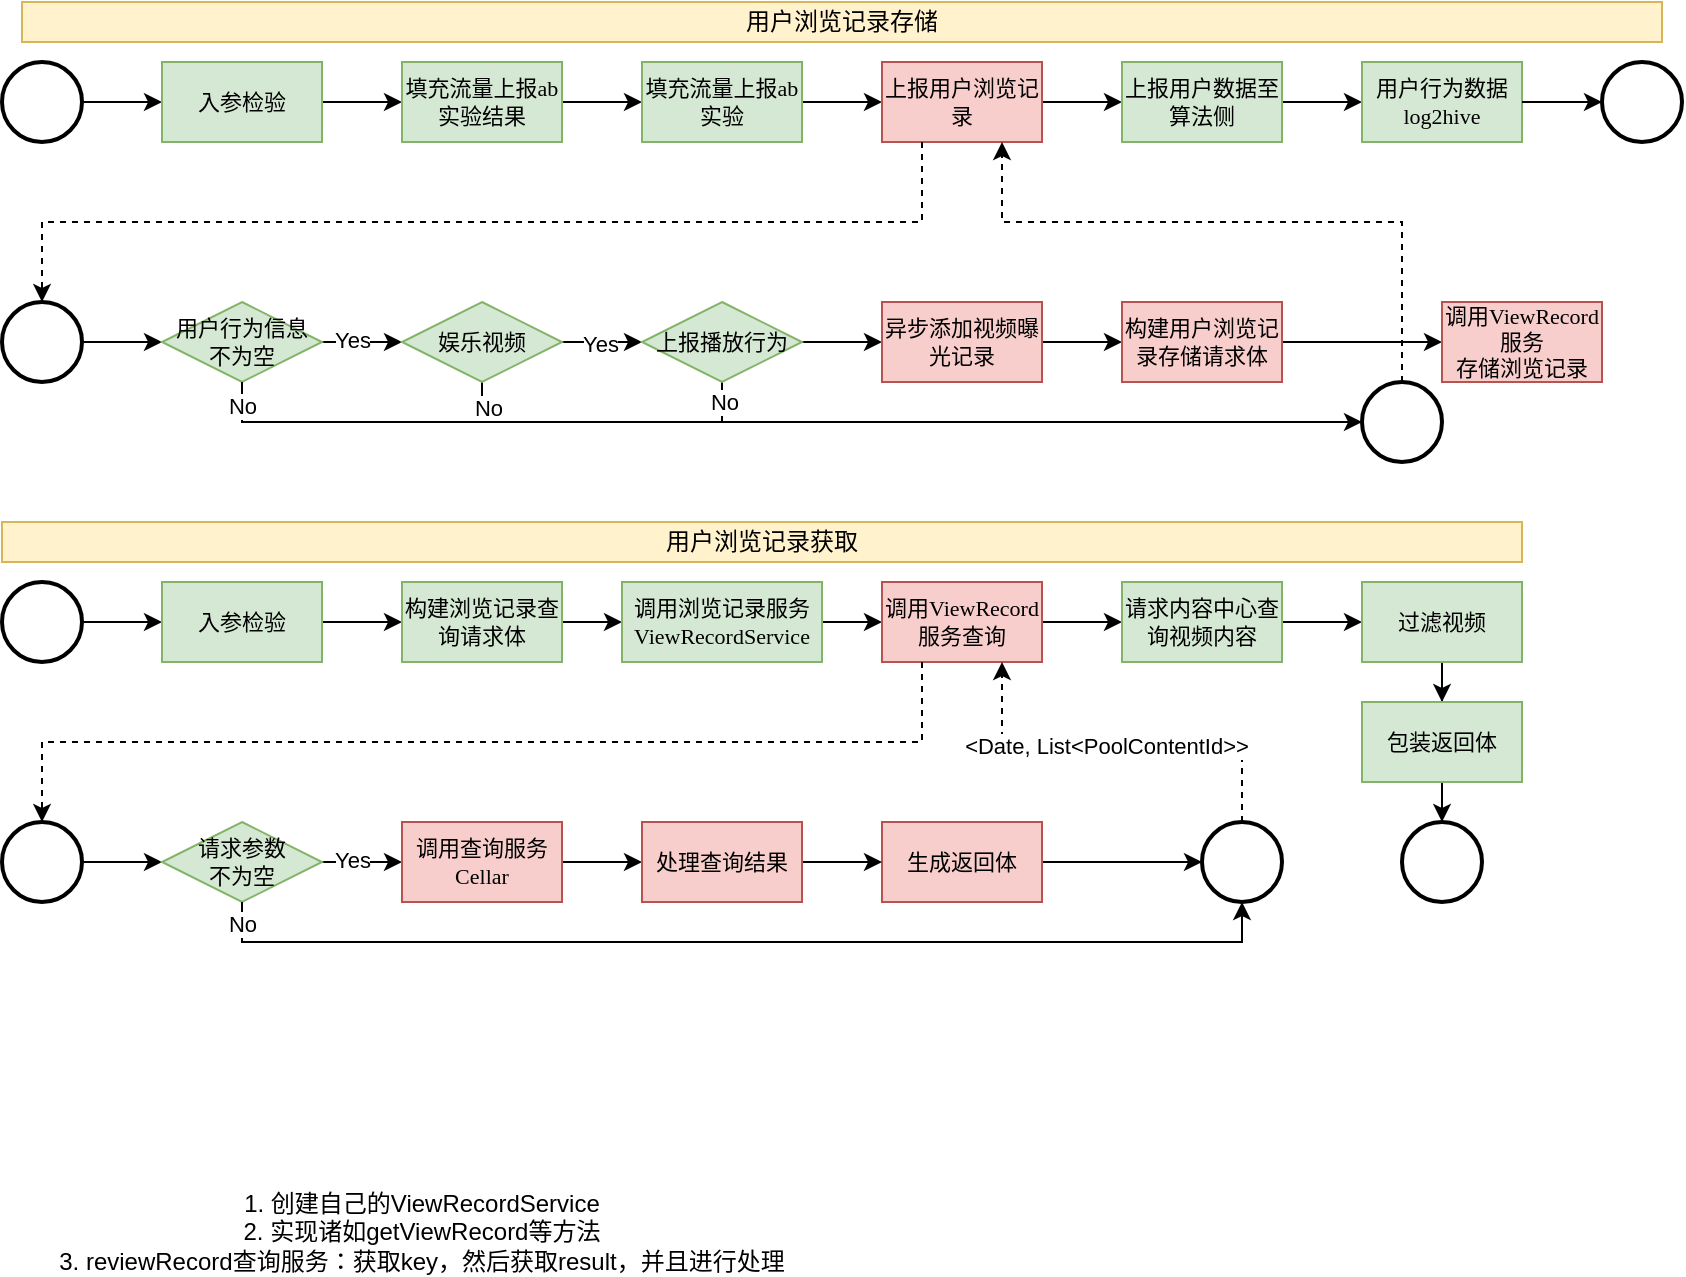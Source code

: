 <mxfile version="24.6.4" type="github">
  <diagram name="第 1 页" id="fEKI30rLMy2NeL7lf-gq">
    <mxGraphModel dx="1685" dy="546" grid="1" gridSize="10" guides="1" tooltips="1" connect="1" arrows="1" fold="1" page="1" pageScale="1" pageWidth="827" pageHeight="1169" math="0" shadow="0">
      <root>
        <mxCell id="0" />
        <mxCell id="1" parent="0" />
        <mxCell id="zn_wXmEY_aCZp9n0cFVr-21" style="edgeStyle=orthogonalEdgeStyle;rounded=0;orthogonalLoop=1;jettySize=auto;html=1;entryX=0;entryY=0.5;entryDx=0;entryDy=0;" edge="1" parent="1" source="zn_wXmEY_aCZp9n0cFVr-1" target="zn_wXmEY_aCZp9n0cFVr-4">
          <mxGeometry relative="1" as="geometry" />
        </mxCell>
        <mxCell id="zn_wXmEY_aCZp9n0cFVr-1" value="" style="strokeWidth=2;html=1;shape=mxgraph.flowchart.start_2;whiteSpace=wrap;fontFamily=Times New Roman;fontSize=11;" vertex="1" parent="1">
          <mxGeometry y="40" width="40" height="40" as="geometry" />
        </mxCell>
        <mxCell id="zn_wXmEY_aCZp9n0cFVr-22" style="edgeStyle=orthogonalEdgeStyle;rounded=0;orthogonalLoop=1;jettySize=auto;html=1;entryX=0;entryY=0.5;entryDx=0;entryDy=0;" edge="1" parent="1" source="zn_wXmEY_aCZp9n0cFVr-4" target="zn_wXmEY_aCZp9n0cFVr-5">
          <mxGeometry relative="1" as="geometry" />
        </mxCell>
        <mxCell id="zn_wXmEY_aCZp9n0cFVr-4" value="入参检验" style="rounded=0;whiteSpace=wrap;html=1;fontFamily=Times New Roman;fontSize=11;fillColor=#d5e8d4;strokeColor=#82b366;" vertex="1" parent="1">
          <mxGeometry x="80" y="40" width="80" height="40" as="geometry" />
        </mxCell>
        <mxCell id="zn_wXmEY_aCZp9n0cFVr-23" style="edgeStyle=orthogonalEdgeStyle;rounded=0;orthogonalLoop=1;jettySize=auto;html=1;" edge="1" parent="1" source="zn_wXmEY_aCZp9n0cFVr-5" target="zn_wXmEY_aCZp9n0cFVr-6">
          <mxGeometry relative="1" as="geometry" />
        </mxCell>
        <mxCell id="zn_wXmEY_aCZp9n0cFVr-5" value="填充流量上报ab实验结果" style="rounded=0;whiteSpace=wrap;html=1;fontFamily=Times New Roman;fontSize=11;fillColor=#d5e8d4;strokeColor=#82b366;" vertex="1" parent="1">
          <mxGeometry x="200" y="40" width="80" height="40" as="geometry" />
        </mxCell>
        <mxCell id="zn_wXmEY_aCZp9n0cFVr-24" style="edgeStyle=orthogonalEdgeStyle;rounded=0;orthogonalLoop=1;jettySize=auto;html=1;" edge="1" parent="1" source="zn_wXmEY_aCZp9n0cFVr-6" target="zn_wXmEY_aCZp9n0cFVr-7">
          <mxGeometry relative="1" as="geometry" />
        </mxCell>
        <mxCell id="zn_wXmEY_aCZp9n0cFVr-6" value="填充流量上报ab实验" style="rounded=0;whiteSpace=wrap;html=1;fontFamily=Times New Roman;fontSize=11;fillColor=#d5e8d4;strokeColor=#82b366;" vertex="1" parent="1">
          <mxGeometry x="320" y="40" width="80" height="40" as="geometry" />
        </mxCell>
        <mxCell id="zn_wXmEY_aCZp9n0cFVr-25" style="edgeStyle=orthogonalEdgeStyle;rounded=0;orthogonalLoop=1;jettySize=auto;html=1;entryX=0;entryY=0.5;entryDx=0;entryDy=0;" edge="1" parent="1" source="zn_wXmEY_aCZp9n0cFVr-7" target="zn_wXmEY_aCZp9n0cFVr-8">
          <mxGeometry relative="1" as="geometry" />
        </mxCell>
        <mxCell id="zn_wXmEY_aCZp9n0cFVr-7" value="上报用户浏览记录" style="rounded=0;whiteSpace=wrap;html=1;fillColor=#f8cecc;strokeColor=#b85450;fontFamily=Times New Roman;fontSize=11;" vertex="1" parent="1">
          <mxGeometry x="440" y="40" width="80" height="40" as="geometry" />
        </mxCell>
        <mxCell id="zn_wXmEY_aCZp9n0cFVr-26" style="edgeStyle=orthogonalEdgeStyle;rounded=0;orthogonalLoop=1;jettySize=auto;html=1;entryX=0;entryY=0.5;entryDx=0;entryDy=0;" edge="1" parent="1" source="zn_wXmEY_aCZp9n0cFVr-8" target="zn_wXmEY_aCZp9n0cFVr-9">
          <mxGeometry relative="1" as="geometry" />
        </mxCell>
        <mxCell id="zn_wXmEY_aCZp9n0cFVr-8" value="上报用户数据至算法侧" style="rounded=0;whiteSpace=wrap;html=1;fontFamily=Times New Roman;fontSize=11;fillColor=#d5e8d4;strokeColor=#82b366;" vertex="1" parent="1">
          <mxGeometry x="560" y="40" width="80" height="40" as="geometry" />
        </mxCell>
        <mxCell id="zn_wXmEY_aCZp9n0cFVr-9" value="用户行为数据log2hive" style="rounded=0;whiteSpace=wrap;html=1;fontFamily=Times New Roman;fontSize=11;fillColor=#d5e8d4;strokeColor=#82b366;" vertex="1" parent="1">
          <mxGeometry x="680" y="40" width="80" height="40" as="geometry" />
        </mxCell>
        <mxCell id="zn_wXmEY_aCZp9n0cFVr-10" value="" style="strokeWidth=2;html=1;shape=mxgraph.flowchart.start_2;whiteSpace=wrap;fontFamily=Times New Roman;fontSize=11;" vertex="1" parent="1">
          <mxGeometry x="800" y="40" width="40" height="40" as="geometry" />
        </mxCell>
        <mxCell id="zn_wXmEY_aCZp9n0cFVr-28" style="edgeStyle=orthogonalEdgeStyle;rounded=0;orthogonalLoop=1;jettySize=auto;html=1;entryX=0;entryY=0.5;entryDx=0;entryDy=0;" edge="1" parent="1" source="zn_wXmEY_aCZp9n0cFVr-11" target="zn_wXmEY_aCZp9n0cFVr-12">
          <mxGeometry relative="1" as="geometry" />
        </mxCell>
        <mxCell id="zn_wXmEY_aCZp9n0cFVr-11" value="" style="strokeWidth=2;html=1;shape=mxgraph.flowchart.start_2;whiteSpace=wrap;fontFamily=Times New Roman;fontSize=11;" vertex="1" parent="1">
          <mxGeometry y="160" width="40" height="40" as="geometry" />
        </mxCell>
        <mxCell id="zn_wXmEY_aCZp9n0cFVr-29" style="edgeStyle=orthogonalEdgeStyle;rounded=0;orthogonalLoop=1;jettySize=auto;html=1;entryX=0;entryY=0.5;entryDx=0;entryDy=0;" edge="1" parent="1" source="zn_wXmEY_aCZp9n0cFVr-12" target="zn_wXmEY_aCZp9n0cFVr-13">
          <mxGeometry relative="1" as="geometry" />
        </mxCell>
        <mxCell id="zn_wXmEY_aCZp9n0cFVr-38" value="Yes" style="edgeLabel;html=1;align=center;verticalAlign=middle;resizable=0;points=[];" vertex="1" connectable="0" parent="zn_wXmEY_aCZp9n0cFVr-29">
          <mxGeometry x="-0.254" y="1" relative="1" as="geometry">
            <mxPoint as="offset" />
          </mxGeometry>
        </mxCell>
        <mxCell id="zn_wXmEY_aCZp9n0cFVr-12" value="用户行为信息&lt;div&gt;不为空&lt;/div&gt;" style="rhombus;whiteSpace=wrap;html=1;fontFamily=Times New Roman;fontSize=11;fillColor=#d5e8d4;strokeColor=#82b366;" vertex="1" parent="1">
          <mxGeometry x="80" y="160" width="80" height="40" as="geometry" />
        </mxCell>
        <mxCell id="zn_wXmEY_aCZp9n0cFVr-30" style="edgeStyle=orthogonalEdgeStyle;rounded=0;orthogonalLoop=1;jettySize=auto;html=1;entryX=0;entryY=0.5;entryDx=0;entryDy=0;" edge="1" parent="1" source="zn_wXmEY_aCZp9n0cFVr-13" target="zn_wXmEY_aCZp9n0cFVr-14">
          <mxGeometry relative="1" as="geometry" />
        </mxCell>
        <mxCell id="zn_wXmEY_aCZp9n0cFVr-39" value="Yes" style="edgeLabel;html=1;align=center;verticalAlign=middle;resizable=0;points=[];" vertex="1" connectable="0" parent="zn_wXmEY_aCZp9n0cFVr-30">
          <mxGeometry x="-0.061" y="-1" relative="1" as="geometry">
            <mxPoint as="offset" />
          </mxGeometry>
        </mxCell>
        <mxCell id="zn_wXmEY_aCZp9n0cFVr-35" style="edgeStyle=orthogonalEdgeStyle;rounded=0;orthogonalLoop=1;jettySize=auto;html=1;endArrow=none;endFill=0;" edge="1" parent="1" source="zn_wXmEY_aCZp9n0cFVr-13">
          <mxGeometry relative="1" as="geometry">
            <mxPoint x="240" y="220" as="targetPoint" />
          </mxGeometry>
        </mxCell>
        <mxCell id="zn_wXmEY_aCZp9n0cFVr-40" value="No" style="edgeLabel;html=1;align=center;verticalAlign=middle;resizable=0;points=[];" vertex="1" connectable="0" parent="zn_wXmEY_aCZp9n0cFVr-35">
          <mxGeometry x="0.168" y="3" relative="1" as="geometry">
            <mxPoint as="offset" />
          </mxGeometry>
        </mxCell>
        <mxCell id="zn_wXmEY_aCZp9n0cFVr-13" value="娱乐视频" style="rhombus;whiteSpace=wrap;html=1;fontFamily=Times New Roman;fontSize=11;fillColor=#d5e8d4;strokeColor=#82b366;" vertex="1" parent="1">
          <mxGeometry x="200" y="160" width="80" height="40" as="geometry" />
        </mxCell>
        <mxCell id="zn_wXmEY_aCZp9n0cFVr-31" style="edgeStyle=orthogonalEdgeStyle;rounded=0;orthogonalLoop=1;jettySize=auto;html=1;entryX=0;entryY=0.5;entryDx=0;entryDy=0;" edge="1" parent="1" source="zn_wXmEY_aCZp9n0cFVr-14" target="zn_wXmEY_aCZp9n0cFVr-15">
          <mxGeometry relative="1" as="geometry" />
        </mxCell>
        <mxCell id="zn_wXmEY_aCZp9n0cFVr-36" style="edgeStyle=orthogonalEdgeStyle;rounded=0;orthogonalLoop=1;jettySize=auto;html=1;endArrow=none;endFill=0;" edge="1" parent="1" source="zn_wXmEY_aCZp9n0cFVr-14">
          <mxGeometry relative="1" as="geometry">
            <mxPoint x="360" y="220" as="targetPoint" />
          </mxGeometry>
        </mxCell>
        <mxCell id="zn_wXmEY_aCZp9n0cFVr-41" value="No" style="edgeLabel;html=1;align=center;verticalAlign=middle;resizable=0;points=[];" vertex="1" connectable="0" parent="zn_wXmEY_aCZp9n0cFVr-36">
          <mxGeometry x="-0.051" y="1" relative="1" as="geometry">
            <mxPoint as="offset" />
          </mxGeometry>
        </mxCell>
        <mxCell id="zn_wXmEY_aCZp9n0cFVr-14" value="上报播放行为" style="rhombus;whiteSpace=wrap;html=1;fontFamily=Times New Roman;fontSize=11;fillColor=#d5e8d4;strokeColor=#82b366;" vertex="1" parent="1">
          <mxGeometry x="320" y="160" width="80" height="40" as="geometry" />
        </mxCell>
        <mxCell id="zn_wXmEY_aCZp9n0cFVr-32" style="edgeStyle=orthogonalEdgeStyle;rounded=0;orthogonalLoop=1;jettySize=auto;html=1;" edge="1" parent="1" source="zn_wXmEY_aCZp9n0cFVr-15" target="zn_wXmEY_aCZp9n0cFVr-18">
          <mxGeometry relative="1" as="geometry" />
        </mxCell>
        <mxCell id="zn_wXmEY_aCZp9n0cFVr-15" value="异步添加视频曝光记录" style="rounded=0;whiteSpace=wrap;html=1;fontFamily=Times New Roman;fontSize=11;fillColor=#f8cecc;strokeColor=#b85450;" vertex="1" parent="1">
          <mxGeometry x="440" y="160" width="80" height="40" as="geometry" />
        </mxCell>
        <mxCell id="zn_wXmEY_aCZp9n0cFVr-33" style="edgeStyle=orthogonalEdgeStyle;rounded=0;orthogonalLoop=1;jettySize=auto;html=1;entryX=0;entryY=0.5;entryDx=0;entryDy=0;" edge="1" parent="1" source="zn_wXmEY_aCZp9n0cFVr-18" target="zn_wXmEY_aCZp9n0cFVr-20">
          <mxGeometry relative="1" as="geometry" />
        </mxCell>
        <mxCell id="zn_wXmEY_aCZp9n0cFVr-18" value="构建用户浏览记录&lt;span style=&quot;background-color: initial;&quot;&gt;存储请求体&lt;/span&gt;" style="rounded=0;whiteSpace=wrap;html=1;fontFamily=Times New Roman;fontSize=11;fillColor=#f8cecc;strokeColor=#b85450;" vertex="1" parent="1">
          <mxGeometry x="560" y="160" width="80" height="40" as="geometry" />
        </mxCell>
        <mxCell id="zn_wXmEY_aCZp9n0cFVr-43" style="edgeStyle=orthogonalEdgeStyle;rounded=0;orthogonalLoop=1;jettySize=auto;html=1;entryX=0.75;entryY=1;entryDx=0;entryDy=0;dashed=1;" edge="1" parent="1" source="zn_wXmEY_aCZp9n0cFVr-19" target="zn_wXmEY_aCZp9n0cFVr-7">
          <mxGeometry relative="1" as="geometry">
            <Array as="points">
              <mxPoint x="700" y="120" />
              <mxPoint x="500" y="120" />
            </Array>
          </mxGeometry>
        </mxCell>
        <mxCell id="zn_wXmEY_aCZp9n0cFVr-19" value="" style="strokeWidth=2;html=1;shape=mxgraph.flowchart.start_2;whiteSpace=wrap;fontFamily=Times New Roman;fontSize=11;" vertex="1" parent="1">
          <mxGeometry x="680" y="200" width="40" height="40" as="geometry" />
        </mxCell>
        <mxCell id="zn_wXmEY_aCZp9n0cFVr-20" value="调用ViewRecord服务&lt;div&gt;存储浏览记录&lt;/div&gt;" style="rounded=0;whiteSpace=wrap;html=1;fontFamily=Times New Roman;fontSize=11;fillColor=#f8cecc;strokeColor=#b85450;" vertex="1" parent="1">
          <mxGeometry x="720" y="160" width="80" height="40" as="geometry" />
        </mxCell>
        <mxCell id="zn_wXmEY_aCZp9n0cFVr-27" style="edgeStyle=orthogonalEdgeStyle;rounded=0;orthogonalLoop=1;jettySize=auto;html=1;entryX=0;entryY=0.5;entryDx=0;entryDy=0;entryPerimeter=0;" edge="1" parent="1" source="zn_wXmEY_aCZp9n0cFVr-9" target="zn_wXmEY_aCZp9n0cFVr-10">
          <mxGeometry relative="1" as="geometry" />
        </mxCell>
        <mxCell id="zn_wXmEY_aCZp9n0cFVr-34" style="edgeStyle=orthogonalEdgeStyle;rounded=0;orthogonalLoop=1;jettySize=auto;html=1;entryX=0;entryY=0.5;entryDx=0;entryDy=0;entryPerimeter=0;" edge="1" parent="1" source="zn_wXmEY_aCZp9n0cFVr-12" target="zn_wXmEY_aCZp9n0cFVr-19">
          <mxGeometry relative="1" as="geometry">
            <Array as="points">
              <mxPoint x="120" y="220" />
            </Array>
          </mxGeometry>
        </mxCell>
        <mxCell id="zn_wXmEY_aCZp9n0cFVr-37" value="No" style="edgeLabel;html=1;align=center;verticalAlign=middle;resizable=0;points=[];" vertex="1" connectable="0" parent="zn_wXmEY_aCZp9n0cFVr-34">
          <mxGeometry x="-0.96" relative="1" as="geometry">
            <mxPoint as="offset" />
          </mxGeometry>
        </mxCell>
        <mxCell id="zn_wXmEY_aCZp9n0cFVr-42" style="edgeStyle=orthogonalEdgeStyle;rounded=0;orthogonalLoop=1;jettySize=auto;html=1;entryX=0.5;entryY=0;entryDx=0;entryDy=0;entryPerimeter=0;dashed=1;" edge="1" parent="1" source="zn_wXmEY_aCZp9n0cFVr-7" target="zn_wXmEY_aCZp9n0cFVr-11">
          <mxGeometry relative="1" as="geometry">
            <Array as="points">
              <mxPoint x="460" y="120" />
              <mxPoint x="20" y="120" />
            </Array>
          </mxGeometry>
        </mxCell>
        <mxCell id="zn_wXmEY_aCZp9n0cFVr-44" style="edgeStyle=orthogonalEdgeStyle;rounded=0;orthogonalLoop=1;jettySize=auto;html=1;entryX=0;entryY=0.5;entryDx=0;entryDy=0;" edge="1" parent="1" source="zn_wXmEY_aCZp9n0cFVr-45" target="zn_wXmEY_aCZp9n0cFVr-47">
          <mxGeometry relative="1" as="geometry" />
        </mxCell>
        <mxCell id="zn_wXmEY_aCZp9n0cFVr-45" value="" style="strokeWidth=2;html=1;shape=mxgraph.flowchart.start_2;whiteSpace=wrap;fontFamily=Times New Roman;fontSize=11;" vertex="1" parent="1">
          <mxGeometry y="300" width="40" height="40" as="geometry" />
        </mxCell>
        <mxCell id="zn_wXmEY_aCZp9n0cFVr-46" style="edgeStyle=orthogonalEdgeStyle;rounded=0;orthogonalLoop=1;jettySize=auto;html=1;entryX=0;entryY=0.5;entryDx=0;entryDy=0;" edge="1" parent="1" source="zn_wXmEY_aCZp9n0cFVr-47" target="zn_wXmEY_aCZp9n0cFVr-49">
          <mxGeometry relative="1" as="geometry" />
        </mxCell>
        <mxCell id="zn_wXmEY_aCZp9n0cFVr-47" value="入参检验" style="rounded=0;whiteSpace=wrap;html=1;fontFamily=Times New Roman;fontSize=11;fillColor=#d5e8d4;strokeColor=#82b366;" vertex="1" parent="1">
          <mxGeometry x="80" y="300" width="80" height="40" as="geometry" />
        </mxCell>
        <mxCell id="zn_wXmEY_aCZp9n0cFVr-48" style="edgeStyle=orthogonalEdgeStyle;rounded=0;orthogonalLoop=1;jettySize=auto;html=1;" edge="1" parent="1" source="zn_wXmEY_aCZp9n0cFVr-49" target="zn_wXmEY_aCZp9n0cFVr-51">
          <mxGeometry relative="1" as="geometry" />
        </mxCell>
        <mxCell id="zn_wXmEY_aCZp9n0cFVr-49" value="构建浏览记录查询请求体" style="rounded=0;whiteSpace=wrap;html=1;fontFamily=Times New Roman;fontSize=11;fillColor=#d5e8d4;strokeColor=#82b366;" vertex="1" parent="1">
          <mxGeometry x="200" y="300" width="80" height="40" as="geometry" />
        </mxCell>
        <mxCell id="zn_wXmEY_aCZp9n0cFVr-50" style="edgeStyle=orthogonalEdgeStyle;rounded=0;orthogonalLoop=1;jettySize=auto;html=1;" edge="1" parent="1" source="zn_wXmEY_aCZp9n0cFVr-51" target="zn_wXmEY_aCZp9n0cFVr-53">
          <mxGeometry relative="1" as="geometry" />
        </mxCell>
        <mxCell id="zn_wXmEY_aCZp9n0cFVr-51" value="调用浏览记录服务ViewRecordService" style="rounded=0;whiteSpace=wrap;html=1;fontFamily=Times New Roman;fontSize=11;fillColor=#d5e8d4;strokeColor=#82b366;" vertex="1" parent="1">
          <mxGeometry x="310" y="300" width="100" height="40" as="geometry" />
        </mxCell>
        <mxCell id="zn_wXmEY_aCZp9n0cFVr-52" style="edgeStyle=orthogonalEdgeStyle;rounded=0;orthogonalLoop=1;jettySize=auto;html=1;entryX=0;entryY=0.5;entryDx=0;entryDy=0;" edge="1" parent="1" source="zn_wXmEY_aCZp9n0cFVr-53" target="zn_wXmEY_aCZp9n0cFVr-55">
          <mxGeometry relative="1" as="geometry" />
        </mxCell>
        <mxCell id="zn_wXmEY_aCZp9n0cFVr-53" value="调用ViewRecord服务查询" style="rounded=0;whiteSpace=wrap;html=1;fillColor=#f8cecc;strokeColor=#b85450;fontFamily=Times New Roman;fontSize=11;" vertex="1" parent="1">
          <mxGeometry x="440" y="300" width="80" height="40" as="geometry" />
        </mxCell>
        <mxCell id="zn_wXmEY_aCZp9n0cFVr-54" style="edgeStyle=orthogonalEdgeStyle;rounded=0;orthogonalLoop=1;jettySize=auto;html=1;entryX=0;entryY=0.5;entryDx=0;entryDy=0;" edge="1" parent="1" source="zn_wXmEY_aCZp9n0cFVr-55" target="zn_wXmEY_aCZp9n0cFVr-56">
          <mxGeometry relative="1" as="geometry" />
        </mxCell>
        <mxCell id="zn_wXmEY_aCZp9n0cFVr-55" value="请求内容中心查询视频内容" style="rounded=0;whiteSpace=wrap;html=1;fontFamily=Times New Roman;fontSize=11;fillColor=#d5e8d4;strokeColor=#82b366;" vertex="1" parent="1">
          <mxGeometry x="560" y="300" width="80" height="40" as="geometry" />
        </mxCell>
        <mxCell id="zn_wXmEY_aCZp9n0cFVr-95" style="edgeStyle=orthogonalEdgeStyle;rounded=0;orthogonalLoop=1;jettySize=auto;html=1;entryX=0.5;entryY=0;entryDx=0;entryDy=0;" edge="1" parent="1" source="zn_wXmEY_aCZp9n0cFVr-56" target="zn_wXmEY_aCZp9n0cFVr-92">
          <mxGeometry relative="1" as="geometry" />
        </mxCell>
        <mxCell id="zn_wXmEY_aCZp9n0cFVr-56" value="过滤视频" style="rounded=0;whiteSpace=wrap;html=1;fontFamily=Times New Roman;fontSize=11;fillColor=#d5e8d4;strokeColor=#82b366;" vertex="1" parent="1">
          <mxGeometry x="680" y="300" width="80" height="40" as="geometry" />
        </mxCell>
        <mxCell id="zn_wXmEY_aCZp9n0cFVr-58" style="edgeStyle=orthogonalEdgeStyle;rounded=0;orthogonalLoop=1;jettySize=auto;html=1;entryX=0;entryY=0.5;entryDx=0;entryDy=0;" edge="1" parent="1" source="zn_wXmEY_aCZp9n0cFVr-59" target="zn_wXmEY_aCZp9n0cFVr-62">
          <mxGeometry relative="1" as="geometry" />
        </mxCell>
        <mxCell id="zn_wXmEY_aCZp9n0cFVr-59" value="" style="strokeWidth=2;html=1;shape=mxgraph.flowchart.start_2;whiteSpace=wrap;fontFamily=Times New Roman;fontSize=11;" vertex="1" parent="1">
          <mxGeometry y="420" width="40" height="40" as="geometry" />
        </mxCell>
        <mxCell id="zn_wXmEY_aCZp9n0cFVr-60" style="edgeStyle=orthogonalEdgeStyle;rounded=0;orthogonalLoop=1;jettySize=auto;html=1;entryX=0;entryY=0.5;entryDx=0;entryDy=0;" edge="1" parent="1" source="zn_wXmEY_aCZp9n0cFVr-62">
          <mxGeometry relative="1" as="geometry">
            <mxPoint x="200" y="440" as="targetPoint" />
          </mxGeometry>
        </mxCell>
        <mxCell id="zn_wXmEY_aCZp9n0cFVr-61" value="Yes" style="edgeLabel;html=1;align=center;verticalAlign=middle;resizable=0;points=[];" vertex="1" connectable="0" parent="zn_wXmEY_aCZp9n0cFVr-60">
          <mxGeometry x="-0.254" y="1" relative="1" as="geometry">
            <mxPoint as="offset" />
          </mxGeometry>
        </mxCell>
        <mxCell id="zn_wXmEY_aCZp9n0cFVr-62" value="请求参数&lt;div&gt;不为空&lt;/div&gt;" style="rhombus;whiteSpace=wrap;html=1;fontFamily=Times New Roman;fontSize=11;fillColor=#d5e8d4;strokeColor=#82b366;" vertex="1" parent="1">
          <mxGeometry x="80" y="420" width="80" height="40" as="geometry" />
        </mxCell>
        <mxCell id="zn_wXmEY_aCZp9n0cFVr-72" style="edgeStyle=orthogonalEdgeStyle;rounded=0;orthogonalLoop=1;jettySize=auto;html=1;entryX=0;entryY=0.5;entryDx=0;entryDy=0;entryPerimeter=0;" edge="1" parent="1" source="zn_wXmEY_aCZp9n0cFVr-73" target="zn_wXmEY_aCZp9n0cFVr-88">
          <mxGeometry relative="1" as="geometry">
            <mxPoint x="560.0" y="440" as="targetPoint" />
          </mxGeometry>
        </mxCell>
        <mxCell id="zn_wXmEY_aCZp9n0cFVr-73" value="生成返回体" style="rounded=0;whiteSpace=wrap;html=1;fontFamily=Times New Roman;fontSize=11;fillColor=#f8cecc;strokeColor=#b85450;" vertex="1" parent="1">
          <mxGeometry x="440" y="420" width="80" height="40" as="geometry" />
        </mxCell>
        <mxCell id="zn_wXmEY_aCZp9n0cFVr-80" style="edgeStyle=orthogonalEdgeStyle;rounded=0;orthogonalLoop=1;jettySize=auto;html=1;entryX=0.5;entryY=1;entryDx=0;entryDy=0;entryPerimeter=0;" edge="1" parent="1" source="zn_wXmEY_aCZp9n0cFVr-62" target="zn_wXmEY_aCZp9n0cFVr-88">
          <mxGeometry relative="1" as="geometry">
            <Array as="points">
              <mxPoint x="120" y="480" />
              <mxPoint x="620" y="480" />
            </Array>
            <mxPoint x="620" y="480" as="targetPoint" />
          </mxGeometry>
        </mxCell>
        <mxCell id="zn_wXmEY_aCZp9n0cFVr-81" value="No" style="edgeLabel;html=1;align=center;verticalAlign=middle;resizable=0;points=[];" vertex="1" connectable="0" parent="zn_wXmEY_aCZp9n0cFVr-80">
          <mxGeometry x="-0.96" relative="1" as="geometry">
            <mxPoint as="offset" />
          </mxGeometry>
        </mxCell>
        <mxCell id="zn_wXmEY_aCZp9n0cFVr-82" style="edgeStyle=orthogonalEdgeStyle;rounded=0;orthogonalLoop=1;jettySize=auto;html=1;entryX=0.5;entryY=0;entryDx=0;entryDy=0;entryPerimeter=0;dashed=1;" edge="1" parent="1" source="zn_wXmEY_aCZp9n0cFVr-53" target="zn_wXmEY_aCZp9n0cFVr-59">
          <mxGeometry relative="1" as="geometry">
            <Array as="points">
              <mxPoint x="460" y="380" />
              <mxPoint x="20" y="380" />
            </Array>
          </mxGeometry>
        </mxCell>
        <mxCell id="zn_wXmEY_aCZp9n0cFVr-83" value="用户浏览记录存储" style="text;html=1;align=center;verticalAlign=middle;whiteSpace=wrap;rounded=0;fillColor=#fff2cc;strokeColor=#d6b656;" vertex="1" parent="1">
          <mxGeometry x="10" y="10" width="820" height="20" as="geometry" />
        </mxCell>
        <mxCell id="zn_wXmEY_aCZp9n0cFVr-84" value="用户浏览记录获取" style="text;html=1;align=center;verticalAlign=middle;whiteSpace=wrap;rounded=0;fillColor=#fff2cc;strokeColor=#d6b656;" vertex="1" parent="1">
          <mxGeometry y="270" width="760" height="20" as="geometry" />
        </mxCell>
        <mxCell id="zn_wXmEY_aCZp9n0cFVr-85" value="1. 创建自己的ViewRecordService&lt;div&gt;2. 实现诸如getViewRecord等方法&lt;/div&gt;&lt;div&gt;3. reviewRecord查询服务：获取key，然后获取result，并且进行处理&lt;/div&gt;" style="text;html=1;align=center;verticalAlign=middle;whiteSpace=wrap;rounded=0;" vertex="1" parent="1">
          <mxGeometry x="20" y="610" width="380" height="30" as="geometry" />
        </mxCell>
        <mxCell id="zn_wXmEY_aCZp9n0cFVr-90" style="edgeStyle=orthogonalEdgeStyle;rounded=0;orthogonalLoop=1;jettySize=auto;html=1;entryX=0;entryY=0.5;entryDx=0;entryDy=0;" edge="1" parent="1" source="zn_wXmEY_aCZp9n0cFVr-86" target="zn_wXmEY_aCZp9n0cFVr-87">
          <mxGeometry relative="1" as="geometry" />
        </mxCell>
        <mxCell id="zn_wXmEY_aCZp9n0cFVr-86" value="调用查询服务&lt;div&gt;Cellar&lt;/div&gt;" style="rounded=0;whiteSpace=wrap;html=1;fontFamily=Times New Roman;fontSize=11;fillColor=#f8cecc;strokeColor=#b85450;" vertex="1" parent="1">
          <mxGeometry x="200" y="420" width="80" height="40" as="geometry" />
        </mxCell>
        <mxCell id="zn_wXmEY_aCZp9n0cFVr-91" style="edgeStyle=orthogonalEdgeStyle;rounded=0;orthogonalLoop=1;jettySize=auto;html=1;entryX=0;entryY=0.5;entryDx=0;entryDy=0;" edge="1" parent="1" source="zn_wXmEY_aCZp9n0cFVr-87" target="zn_wXmEY_aCZp9n0cFVr-73">
          <mxGeometry relative="1" as="geometry" />
        </mxCell>
        <mxCell id="zn_wXmEY_aCZp9n0cFVr-87" value="处理查询结果" style="rounded=0;whiteSpace=wrap;html=1;fontFamily=Times New Roman;fontSize=11;fillColor=#f8cecc;strokeColor=#b85450;" vertex="1" parent="1">
          <mxGeometry x="320" y="420" width="80" height="40" as="geometry" />
        </mxCell>
        <mxCell id="zn_wXmEY_aCZp9n0cFVr-89" style="edgeStyle=orthogonalEdgeStyle;rounded=0;orthogonalLoop=1;jettySize=auto;html=1;entryX=0.75;entryY=1;entryDx=0;entryDy=0;dashed=1;" edge="1" parent="1" source="zn_wXmEY_aCZp9n0cFVr-88" target="zn_wXmEY_aCZp9n0cFVr-53">
          <mxGeometry relative="1" as="geometry">
            <Array as="points">
              <mxPoint x="620" y="380" />
              <mxPoint x="500" y="380" />
            </Array>
          </mxGeometry>
        </mxCell>
        <mxCell id="zn_wXmEY_aCZp9n0cFVr-93" value="&amp;lt;Date, List&amp;lt;PoolContentId&amp;gt;&amp;gt;" style="edgeLabel;html=1;align=center;verticalAlign=middle;resizable=0;points=[];" vertex="1" connectable="0" parent="zn_wXmEY_aCZp9n0cFVr-89">
          <mxGeometry x="0.08" y="2" relative="1" as="geometry">
            <mxPoint as="offset" />
          </mxGeometry>
        </mxCell>
        <mxCell id="zn_wXmEY_aCZp9n0cFVr-88" value="" style="strokeWidth=2;html=1;shape=mxgraph.flowchart.start_2;whiteSpace=wrap;fontFamily=Times New Roman;fontSize=11;" vertex="1" parent="1">
          <mxGeometry x="600" y="420" width="40" height="40" as="geometry" />
        </mxCell>
        <mxCell id="zn_wXmEY_aCZp9n0cFVr-96" style="edgeStyle=orthogonalEdgeStyle;rounded=0;orthogonalLoop=1;jettySize=auto;html=1;" edge="1" parent="1" source="zn_wXmEY_aCZp9n0cFVr-92" target="zn_wXmEY_aCZp9n0cFVr-94">
          <mxGeometry relative="1" as="geometry" />
        </mxCell>
        <mxCell id="zn_wXmEY_aCZp9n0cFVr-92" value="包装返回体" style="rounded=0;whiteSpace=wrap;html=1;fontFamily=Times New Roman;fontSize=11;fillColor=#d5e8d4;strokeColor=#82b366;" vertex="1" parent="1">
          <mxGeometry x="680" y="360" width="80" height="40" as="geometry" />
        </mxCell>
        <mxCell id="zn_wXmEY_aCZp9n0cFVr-94" value="" style="strokeWidth=2;html=1;shape=mxgraph.flowchart.start_2;whiteSpace=wrap;fontFamily=Times New Roman;fontSize=11;" vertex="1" parent="1">
          <mxGeometry x="700" y="420" width="40" height="40" as="geometry" />
        </mxCell>
      </root>
    </mxGraphModel>
  </diagram>
</mxfile>
